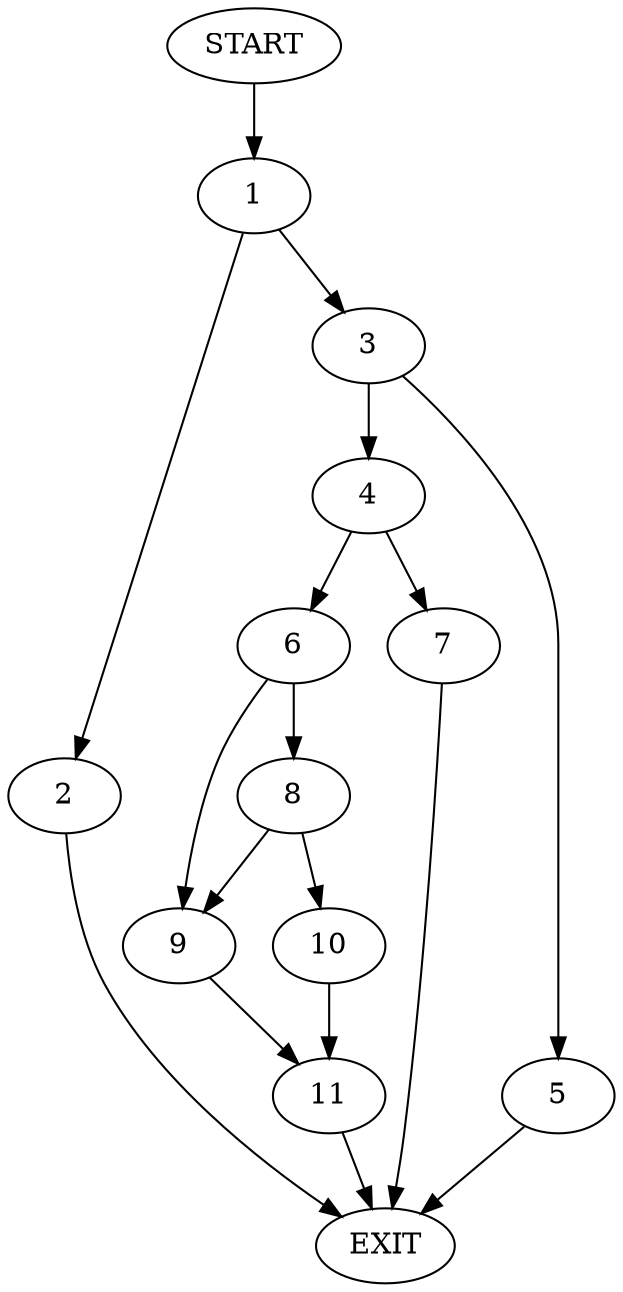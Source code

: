 digraph {
0 [label="START"]
12 [label="EXIT"]
0 -> 1
1 -> 2
1 -> 3
2 -> 12
3 -> 4
3 -> 5
4 -> 6
4 -> 7
5 -> 12
6 -> 8
6 -> 9
7 -> 12
8 -> 10
8 -> 9
9 -> 11
10 -> 11
11 -> 12
}
